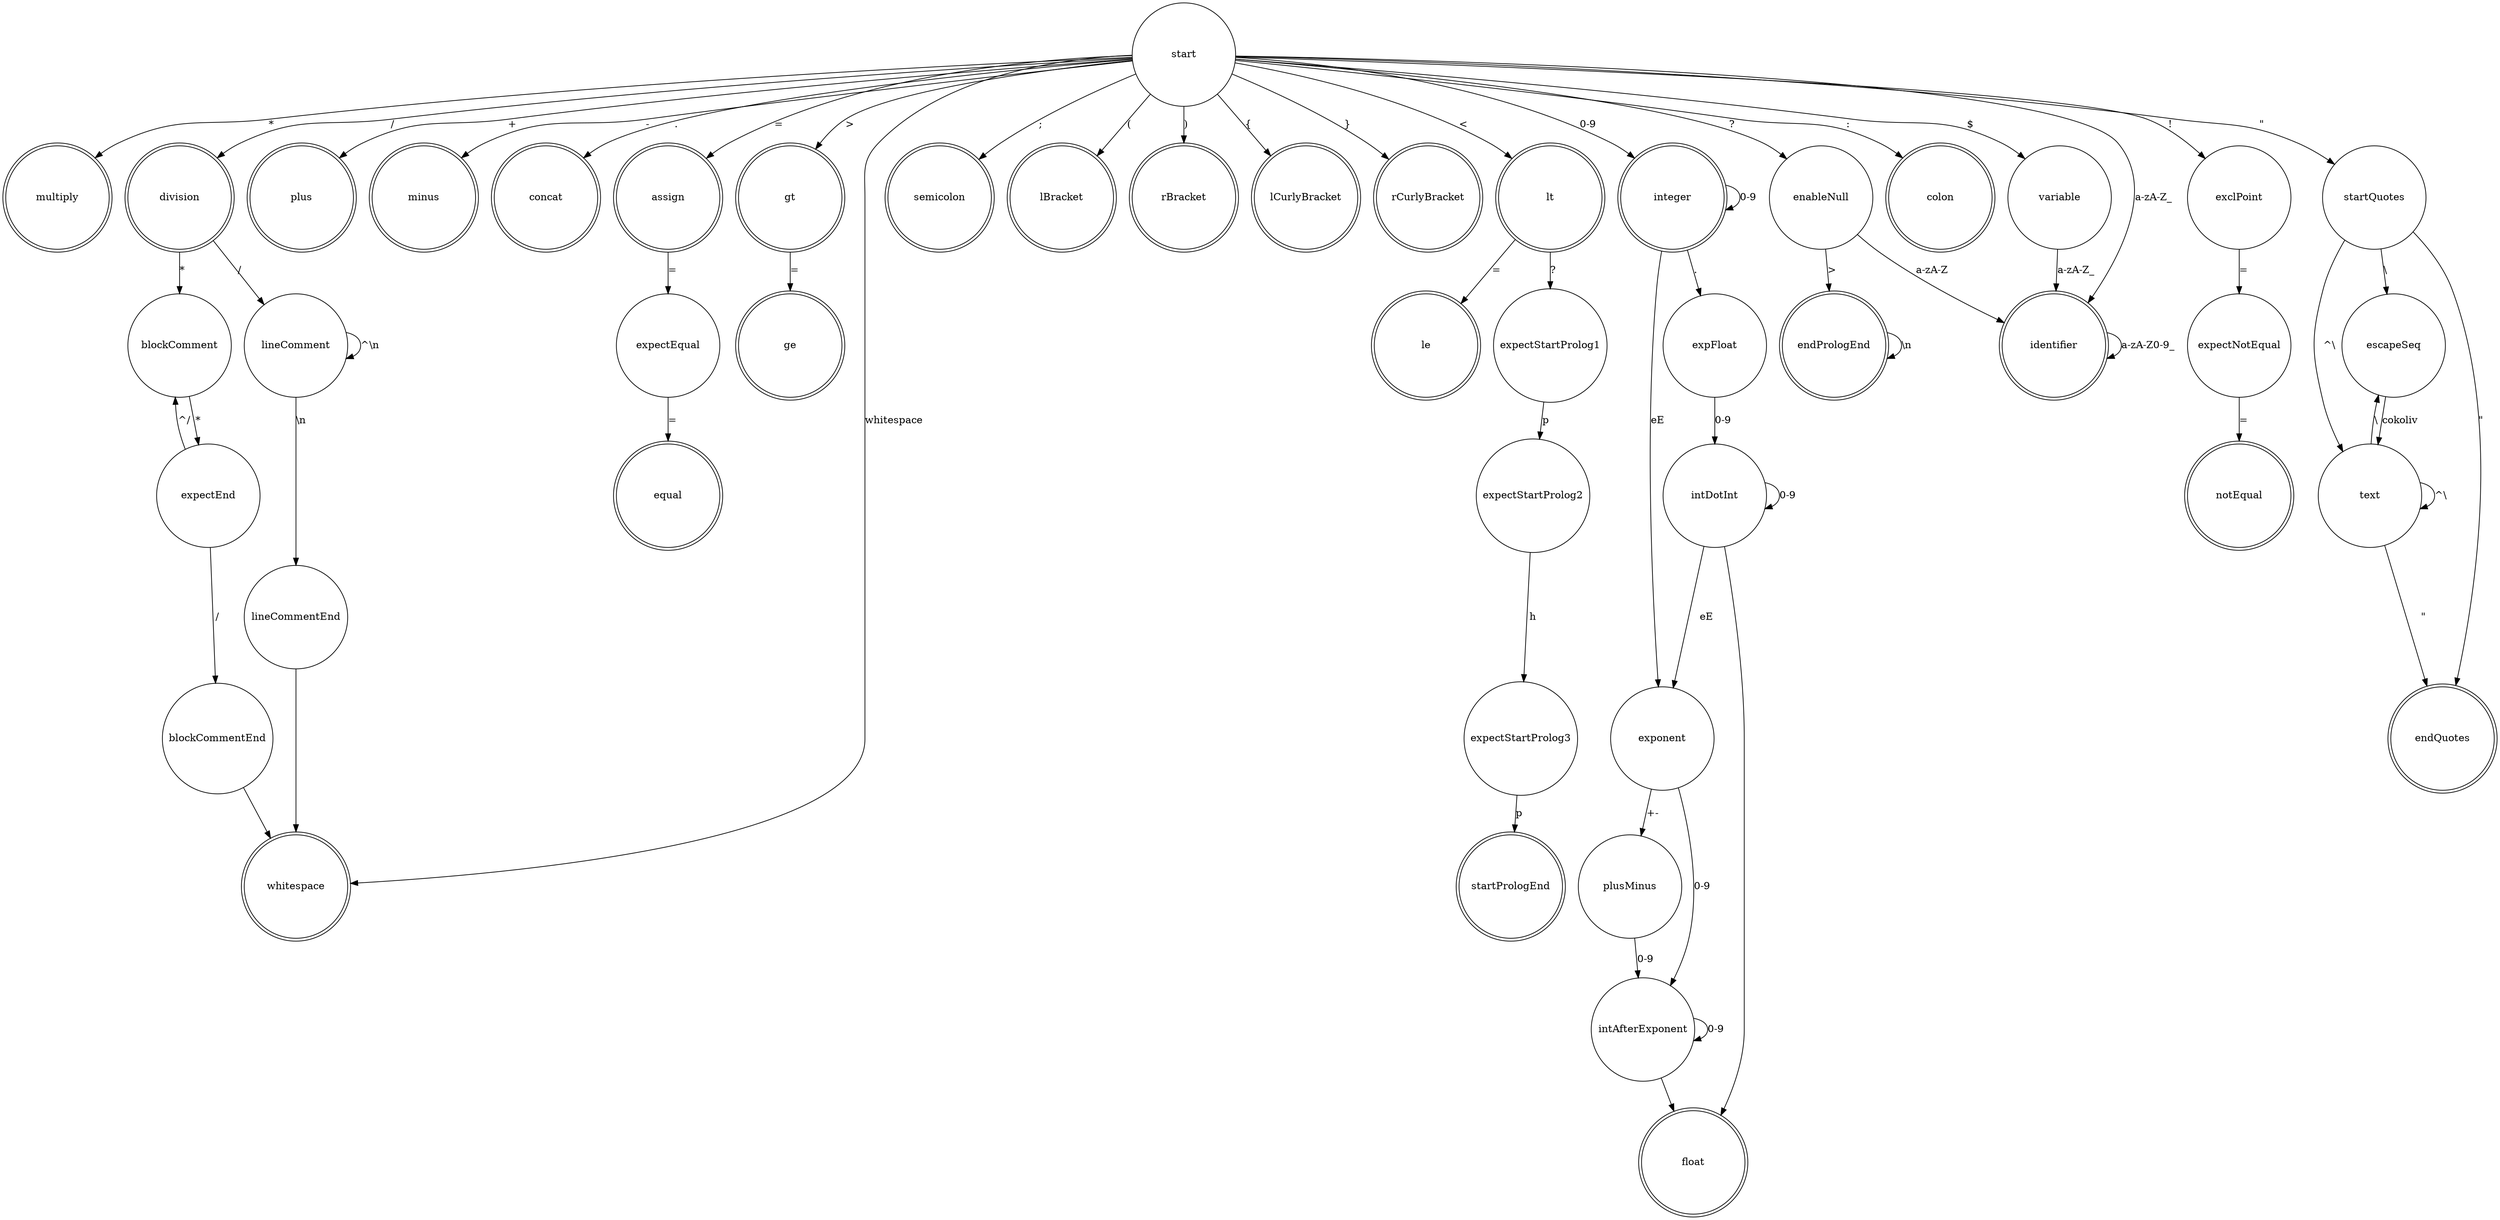 digraph G {
    node [shape = circle; width = 2;];
    subgraph {
        node [shape = doublecircle;];
        multiply;
        division;
        plus;
        minus;
        concat;
        assign;
        equal;
        gt;
        ge;
        lt;
        le;
        semicolon;
        lBracket;
        rBracket;
        lCurlyBracket;
        rCurlyBracket;
        notEqual;
        integer;
        float;
        endQuotes;
        whitespace;
        startPrologEnd;
        endPrologEnd;
        identifier;
        colon;
    }
    
    start -> multiply [label = "*";];
    
    start -> division [label = "/";];
    division -> lineComment [label = "/";];
    lineComment -> lineComment [label = "^\\n";];
    lineComment -> lineCommentEnd [label = "\\n";];
    lineCommentEnd -> whitespace;
    division -> blockComment [label = "*";];
    blockComment -> expectEnd [label = "*";];
    expectEnd -> blockComment [label = "^/";];
    expectEnd -> blockCommentEnd [label = "/";];
    blockCommentEnd -> whitespace;
    
    start -> plus [label = "+";];
    
    start -> minus [label = "-";];
    
    start -> concat [label = ".";];
    
    start -> assign [label = "=";];
    assign -> expectEqual [label = "=";];
    expectEqual -> equal [label = "=";];
    
    start -> gt [label = ">";];
    gt -> ge [label = "=";];
    
    start -> lt [label = "<";];
    lt -> le [label = "=";];
    lt -> expectStartProlog1 [label = "?";];
    expectStartProlog1 -> expectStartProlog2 [label = "p";];
    expectStartProlog2 -> expectStartProlog3 [label = "h";];
    expectStartProlog3 -> startPrologEnd [label = "p";];
    
    start -> enableNull [label = "?";];
    enableNull -> identifier [label = "a-zA-Z";];
    enableNull -> endPrologEnd [label = ">";];
    endPrologEnd -> endPrologEnd [label = "\\n";];
    
    start -> exclPoint [label = "!";];
    exclPoint -> expectNotEqual [label = "=";];
    expectNotEqual -> notEqual [label = "=";];
    
    start -> semicolon [label = ";";];
    
    start -> lBracket [label = "(";];
    
    start -> rBracket [label = ")";];
    
    start -> lCurlyBracket [label = "{";];
    
    start -> rCurlyBracket [label = "}";];
    
    start -> integer [label = "0-9";];
    integer -> integer [label = "0-9";];
    integer -> expFloat [label = ".";];
    expFloat -> intDotInt [label = "0-9";];
    intDotInt -> intDotInt [label = "0-9";];
    intDotInt -> float;
    integer -> exponent [label = "eE";];
    exponent -> intAfterExponent [label = "0-9";];
    exponent -> plusMinus [label = "+-";];
    plusMinus -> intAfterExponent [label = "0-9";];
    intAfterExponent -> intAfterExponent [label = "0-9";];
    intAfterExponent -> float;
    intDotInt -> exponent [label = "eE";];
    
    start -> startQuotes [label = "\"";];
    startQuotes -> endQuotes [label = "\"";];
    startQuotes -> escapeSeq [label = "\\";];
    startQuotes -> text [label = "^\\";];
    text -> escapeSeq [label = "\\";];
    text -> text [label = "^\\";];
    escapeSeq -> text [label = "cokoliv";];
    text -> endQuotes [label = "\"";];
    
    start -> whitespace [label = "whitespace";];
    
    start -> identifier [label = "a-zA-Z_";];
    identifier -> identifier [label = "a-zA-Z0-9_";];
    
    start -> colon [label = ":";];
    
    start -> variable [label = "$";];
    variable -> identifier [label = "a-zA-Z_";];
}